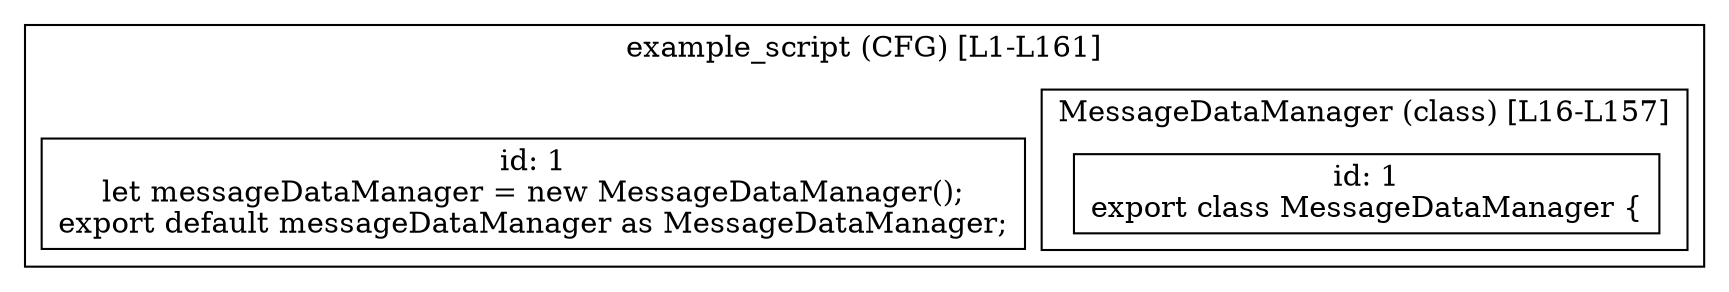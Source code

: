 digraph "95.ts" {
  subgraph "cluster_1" {
    label="example_script (CFG) [L1-L161]";
    node_1_1 [label="id: 1\nlet messageDataManager = new MessageDataManager();
export default messageDataManager as MessageDataManager;", shape=box];
  subgraph "cluster_2" {
    label="MessageDataManager (class) [L16-L157]";
    node_2_1 [label="id: 1\nexport class MessageDataManager {", shape=box];
  }
  }
}
